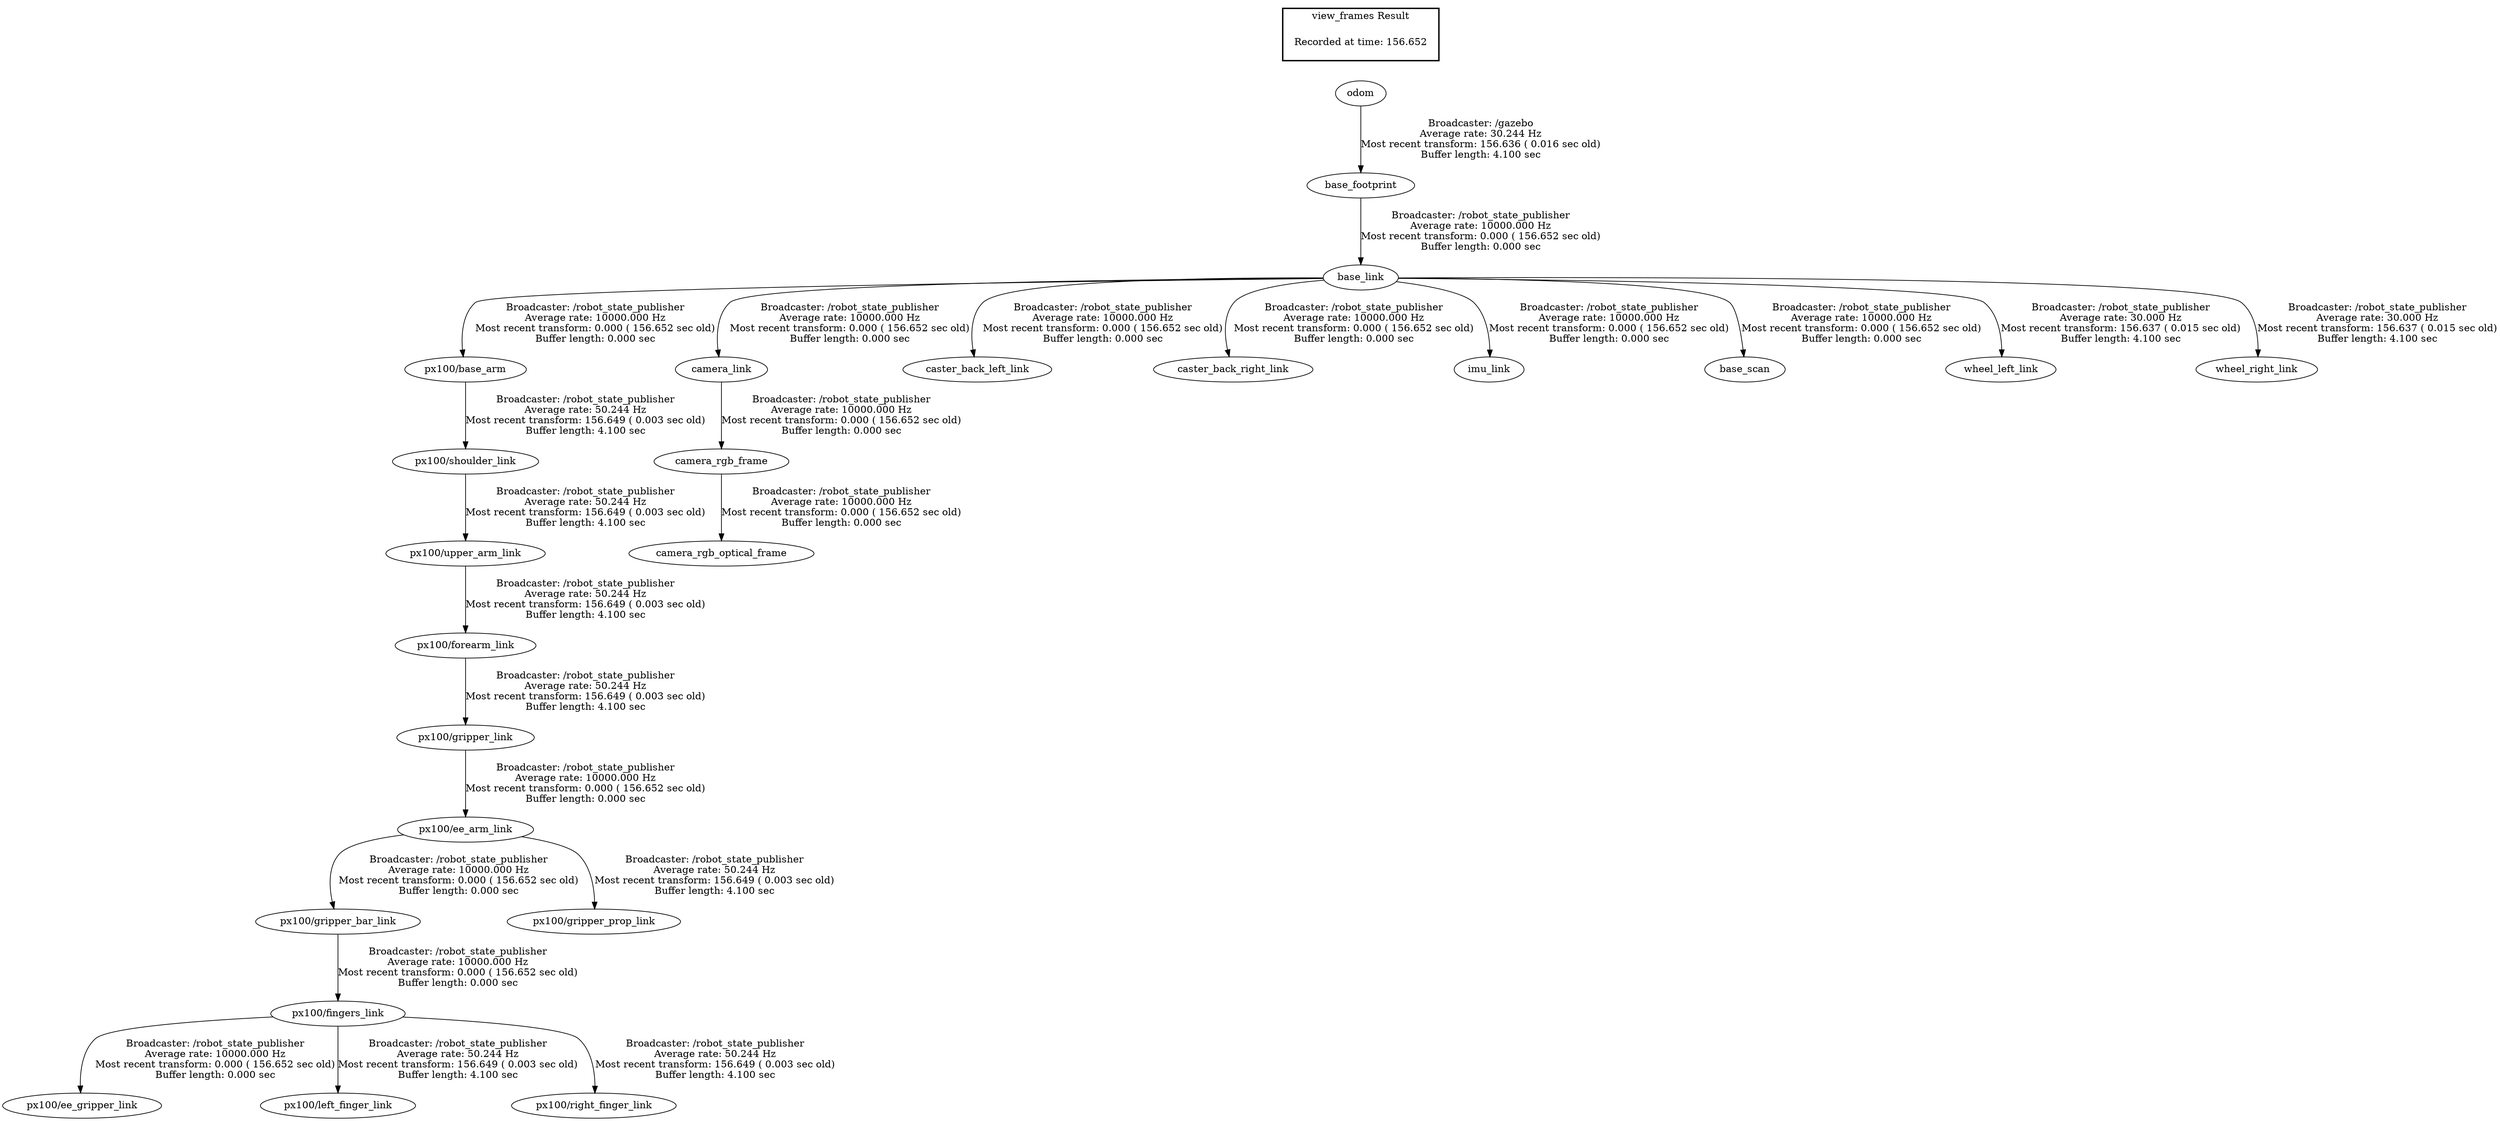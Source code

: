 digraph G {
"base_link" -> "px100/base_arm"[label="Broadcaster: /robot_state_publisher\nAverage rate: 10000.000 Hz\nMost recent transform: 0.000 ( 156.652 sec old)\nBuffer length: 0.000 sec\n"];
"base_footprint" -> "base_link"[label="Broadcaster: /robot_state_publisher\nAverage rate: 10000.000 Hz\nMost recent transform: 0.000 ( 156.652 sec old)\nBuffer length: 0.000 sec\n"];
"odom" -> "base_footprint"[label="Broadcaster: /gazebo\nAverage rate: 30.244 Hz\nMost recent transform: 156.636 ( 0.016 sec old)\nBuffer length: 4.100 sec\n"];
"base_link" -> "camera_link"[label="Broadcaster: /robot_state_publisher\nAverage rate: 10000.000 Hz\nMost recent transform: 0.000 ( 156.652 sec old)\nBuffer length: 0.000 sec\n"];
"camera_link" -> "camera_rgb_frame"[label="Broadcaster: /robot_state_publisher\nAverage rate: 10000.000 Hz\nMost recent transform: 0.000 ( 156.652 sec old)\nBuffer length: 0.000 sec\n"];
"camera_rgb_frame" -> "camera_rgb_optical_frame"[label="Broadcaster: /robot_state_publisher\nAverage rate: 10000.000 Hz\nMost recent transform: 0.000 ( 156.652 sec old)\nBuffer length: 0.000 sec\n"];
"base_link" -> "caster_back_left_link"[label="Broadcaster: /robot_state_publisher\nAverage rate: 10000.000 Hz\nMost recent transform: 0.000 ( 156.652 sec old)\nBuffer length: 0.000 sec\n"];
"base_link" -> "caster_back_right_link"[label="Broadcaster: /robot_state_publisher\nAverage rate: 10000.000 Hz\nMost recent transform: 0.000 ( 156.652 sec old)\nBuffer length: 0.000 sec\n"];
"px100/gripper_link" -> "px100/ee_arm_link"[label="Broadcaster: /robot_state_publisher\nAverage rate: 10000.000 Hz\nMost recent transform: 0.000 ( 156.652 sec old)\nBuffer length: 0.000 sec\n"];
"px100/forearm_link" -> "px100/gripper_link"[label="Broadcaster: /robot_state_publisher\nAverage rate: 50.244 Hz\nMost recent transform: 156.649 ( 0.003 sec old)\nBuffer length: 4.100 sec\n"];
"px100/gripper_bar_link" -> "px100/fingers_link"[label="Broadcaster: /robot_state_publisher\nAverage rate: 10000.000 Hz\nMost recent transform: 0.000 ( 156.652 sec old)\nBuffer length: 0.000 sec\n"];
"px100/ee_arm_link" -> "px100/gripper_bar_link"[label="Broadcaster: /robot_state_publisher\nAverage rate: 10000.000 Hz\nMost recent transform: 0.000 ( 156.652 sec old)\nBuffer length: 0.000 sec\n"];
"px100/fingers_link" -> "px100/ee_gripper_link"[label="Broadcaster: /robot_state_publisher\nAverage rate: 10000.000 Hz\nMost recent transform: 0.000 ( 156.652 sec old)\nBuffer length: 0.000 sec\n"];
"base_link" -> "imu_link"[label="Broadcaster: /robot_state_publisher\nAverage rate: 10000.000 Hz\nMost recent transform: 0.000 ( 156.652 sec old)\nBuffer length: 0.000 sec\n"];
"base_link" -> "base_scan"[label="Broadcaster: /robot_state_publisher\nAverage rate: 10000.000 Hz\nMost recent transform: 0.000 ( 156.652 sec old)\nBuffer length: 0.000 sec\n"];
"base_link" -> "wheel_left_link"[label="Broadcaster: /robot_state_publisher\nAverage rate: 30.000 Hz\nMost recent transform: 156.637 ( 0.015 sec old)\nBuffer length: 4.100 sec\n"];
"base_link" -> "wheel_right_link"[label="Broadcaster: /robot_state_publisher\nAverage rate: 30.000 Hz\nMost recent transform: 156.637 ( 0.015 sec old)\nBuffer length: 4.100 sec\n"];
"px100/upper_arm_link" -> "px100/forearm_link"[label="Broadcaster: /robot_state_publisher\nAverage rate: 50.244 Hz\nMost recent transform: 156.649 ( 0.003 sec old)\nBuffer length: 4.100 sec\n"];
"px100/shoulder_link" -> "px100/upper_arm_link"[label="Broadcaster: /robot_state_publisher\nAverage rate: 50.244 Hz\nMost recent transform: 156.649 ( 0.003 sec old)\nBuffer length: 4.100 sec\n"];
"px100/ee_arm_link" -> "px100/gripper_prop_link"[label="Broadcaster: /robot_state_publisher\nAverage rate: 50.244 Hz\nMost recent transform: 156.649 ( 0.003 sec old)\nBuffer length: 4.100 sec\n"];
"px100/fingers_link" -> "px100/left_finger_link"[label="Broadcaster: /robot_state_publisher\nAverage rate: 50.244 Hz\nMost recent transform: 156.649 ( 0.003 sec old)\nBuffer length: 4.100 sec\n"];
"px100/fingers_link" -> "px100/right_finger_link"[label="Broadcaster: /robot_state_publisher\nAverage rate: 50.244 Hz\nMost recent transform: 156.649 ( 0.003 sec old)\nBuffer length: 4.100 sec\n"];
"px100/base_arm" -> "px100/shoulder_link"[label="Broadcaster: /robot_state_publisher\nAverage rate: 50.244 Hz\nMost recent transform: 156.649 ( 0.003 sec old)\nBuffer length: 4.100 sec\n"];
edge [style=invis];
 subgraph cluster_legend { style=bold; color=black; label ="view_frames Result";
"Recorded at time: 156.652"[ shape=plaintext ] ;
 }->"odom";
}
